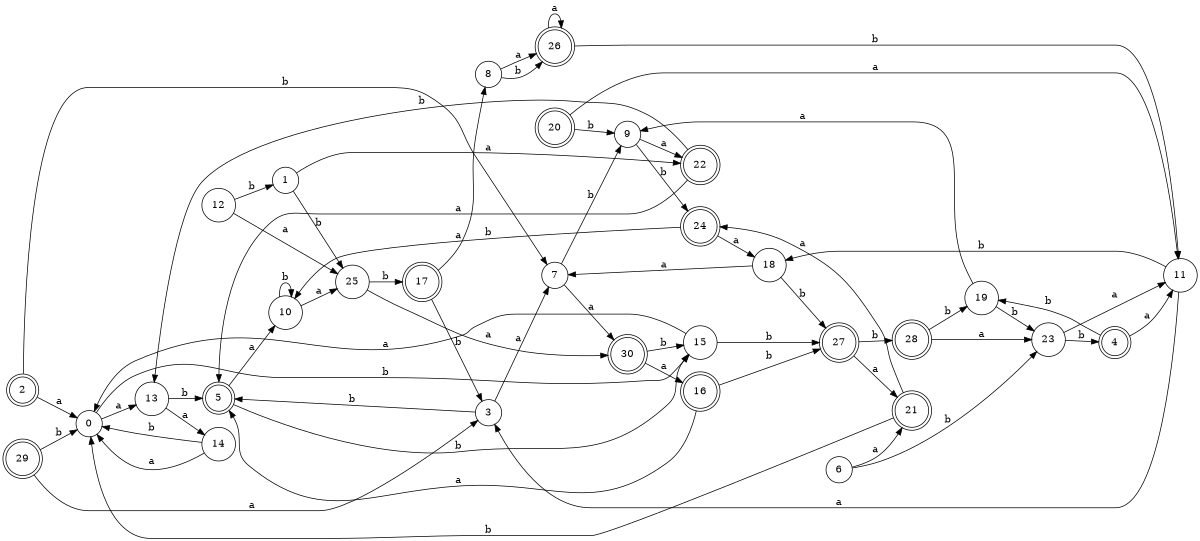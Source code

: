 digraph n25_6 {
__start0 [label="" shape="none"];

rankdir=LR;
size="8,5";

s0 [style="filled", color="black", fillcolor="white" shape="circle", label="0"];
s1 [style="filled", color="black", fillcolor="white" shape="circle", label="1"];
s2 [style="rounded,filled", color="black", fillcolor="white" shape="doublecircle", label="2"];
s3 [style="filled", color="black", fillcolor="white" shape="circle", label="3"];
s4 [style="rounded,filled", color="black", fillcolor="white" shape="doublecircle", label="4"];
s5 [style="rounded,filled", color="black", fillcolor="white" shape="doublecircle", label="5"];
s6 [style="filled", color="black", fillcolor="white" shape="circle", label="6"];
s7 [style="filled", color="black", fillcolor="white" shape="circle", label="7"];
s8 [style="filled", color="black", fillcolor="white" shape="circle", label="8"];
s9 [style="filled", color="black", fillcolor="white" shape="circle", label="9"];
s10 [style="filled", color="black", fillcolor="white" shape="circle", label="10"];
s11 [style="filled", color="black", fillcolor="white" shape="circle", label="11"];
s12 [style="filled", color="black", fillcolor="white" shape="circle", label="12"];
s13 [style="filled", color="black", fillcolor="white" shape="circle", label="13"];
s14 [style="filled", color="black", fillcolor="white" shape="circle", label="14"];
s15 [style="filled", color="black", fillcolor="white" shape="circle", label="15"];
s16 [style="rounded,filled", color="black", fillcolor="white" shape="doublecircle", label="16"];
s17 [style="rounded,filled", color="black", fillcolor="white" shape="doublecircle", label="17"];
s18 [style="filled", color="black", fillcolor="white" shape="circle", label="18"];
s19 [style="filled", color="black", fillcolor="white" shape="circle", label="19"];
s20 [style="rounded,filled", color="black", fillcolor="white" shape="doublecircle", label="20"];
s21 [style="rounded,filled", color="black", fillcolor="white" shape="doublecircle", label="21"];
s22 [style="rounded,filled", color="black", fillcolor="white" shape="doublecircle", label="22"];
s23 [style="filled", color="black", fillcolor="white" shape="circle", label="23"];
s24 [style="rounded,filled", color="black", fillcolor="white" shape="doublecircle", label="24"];
s25 [style="filled", color="black", fillcolor="white" shape="circle", label="25"];
s26 [style="rounded,filled", color="black", fillcolor="white" shape="doublecircle", label="26"];
s27 [style="rounded,filled", color="black", fillcolor="white" shape="doublecircle", label="27"];
s28 [style="rounded,filled", color="black", fillcolor="white" shape="doublecircle", label="28"];
s29 [style="rounded,filled", color="black", fillcolor="white" shape="doublecircle", label="29"];
s30 [style="rounded,filled", color="black", fillcolor="white" shape="doublecircle", label="30"];
s0 -> s13 [label="a"];
s0 -> s15 [label="b"];
s1 -> s22 [label="a"];
s1 -> s25 [label="b"];
s2 -> s0 [label="a"];
s2 -> s7 [label="b"];
s3 -> s7 [label="a"];
s3 -> s5 [label="b"];
s4 -> s11 [label="a"];
s4 -> s19 [label="b"];
s5 -> s10 [label="a"];
s5 -> s15 [label="b"];
s6 -> s21 [label="a"];
s6 -> s23 [label="b"];
s7 -> s30 [label="a"];
s7 -> s9 [label="b"];
s8 -> s26 [label="a"];
s8 -> s26 [label="b"];
s9 -> s22 [label="a"];
s9 -> s24 [label="b"];
s10 -> s25 [label="a"];
s10 -> s10 [label="b"];
s11 -> s3 [label="a"];
s11 -> s18 [label="b"];
s12 -> s25 [label="a"];
s12 -> s1 [label="b"];
s13 -> s14 [label="a"];
s13 -> s5 [label="b"];
s14 -> s0 [label="a"];
s14 -> s0 [label="b"];
s15 -> s0 [label="a"];
s15 -> s27 [label="b"];
s16 -> s5 [label="a"];
s16 -> s27 [label="b"];
s17 -> s8 [label="a"];
s17 -> s3 [label="b"];
s18 -> s7 [label="a"];
s18 -> s27 [label="b"];
s19 -> s9 [label="a"];
s19 -> s23 [label="b"];
s20 -> s11 [label="a"];
s20 -> s9 [label="b"];
s21 -> s24 [label="a"];
s21 -> s0 [label="b"];
s22 -> s5 [label="a"];
s22 -> s13 [label="b"];
s23 -> s11 [label="a"];
s23 -> s4 [label="b"];
s24 -> s18 [label="a"];
s24 -> s10 [label="b"];
s25 -> s30 [label="a"];
s25 -> s17 [label="b"];
s26 -> s26 [label="a"];
s26 -> s11 [label="b"];
s27 -> s21 [label="a"];
s27 -> s28 [label="b"];
s28 -> s23 [label="a"];
s28 -> s19 [label="b"];
s29 -> s3 [label="a"];
s29 -> s0 [label="b"];
s30 -> s16 [label="a"];
s30 -> s15 [label="b"];

}